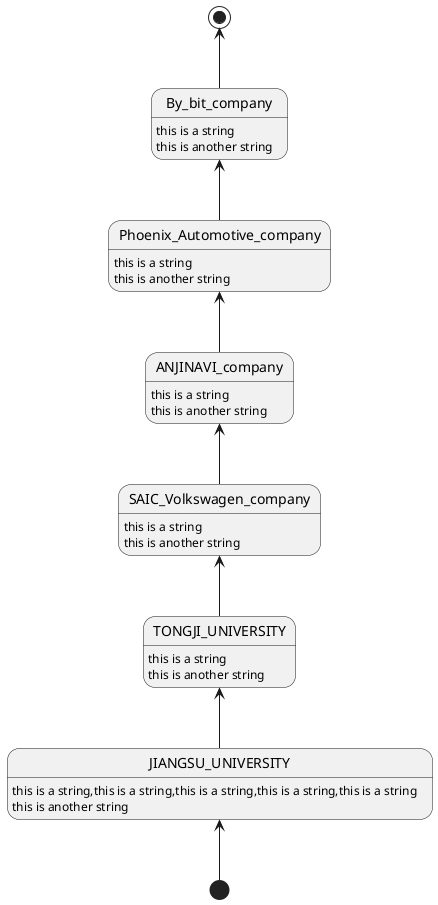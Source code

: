 @startuml
hide empty description

[*] -up-> JIANGSU_UNIVERSITY
JIANGSU_UNIVERSITY -up-> TONGJI_UNIVERSITY
TONGJI_UNIVERSITY -up-> SAIC_Volkswagen_company
SAIC_Volkswagen_company -up-> ANJINAVI_company
ANJINAVI_company -up-> Phoenix_Automotive_company
Phoenix_Automotive_company -up-> By_bit_company
By_bit_company -up-> [*]

JIANGSU_UNIVERSITY : this is a string,this is a string,this is a string,this is a string,this is a string
JIANGSU_UNIVERSITY : this is another string

TONGJI_UNIVERSITY : this is a string
TONGJI_UNIVERSITY : this is another string

SAIC_Volkswagen_company : this is a string
SAIC_Volkswagen_company : this is another string

ANJINAVI_company : this is a string
ANJINAVI_company : this is another string

Phoenix_Automotive_company : this is a string
Phoenix_Automotive_company : this is another string

By_bit_company : this is a string
By_bit_company : this is another string


@enduml
